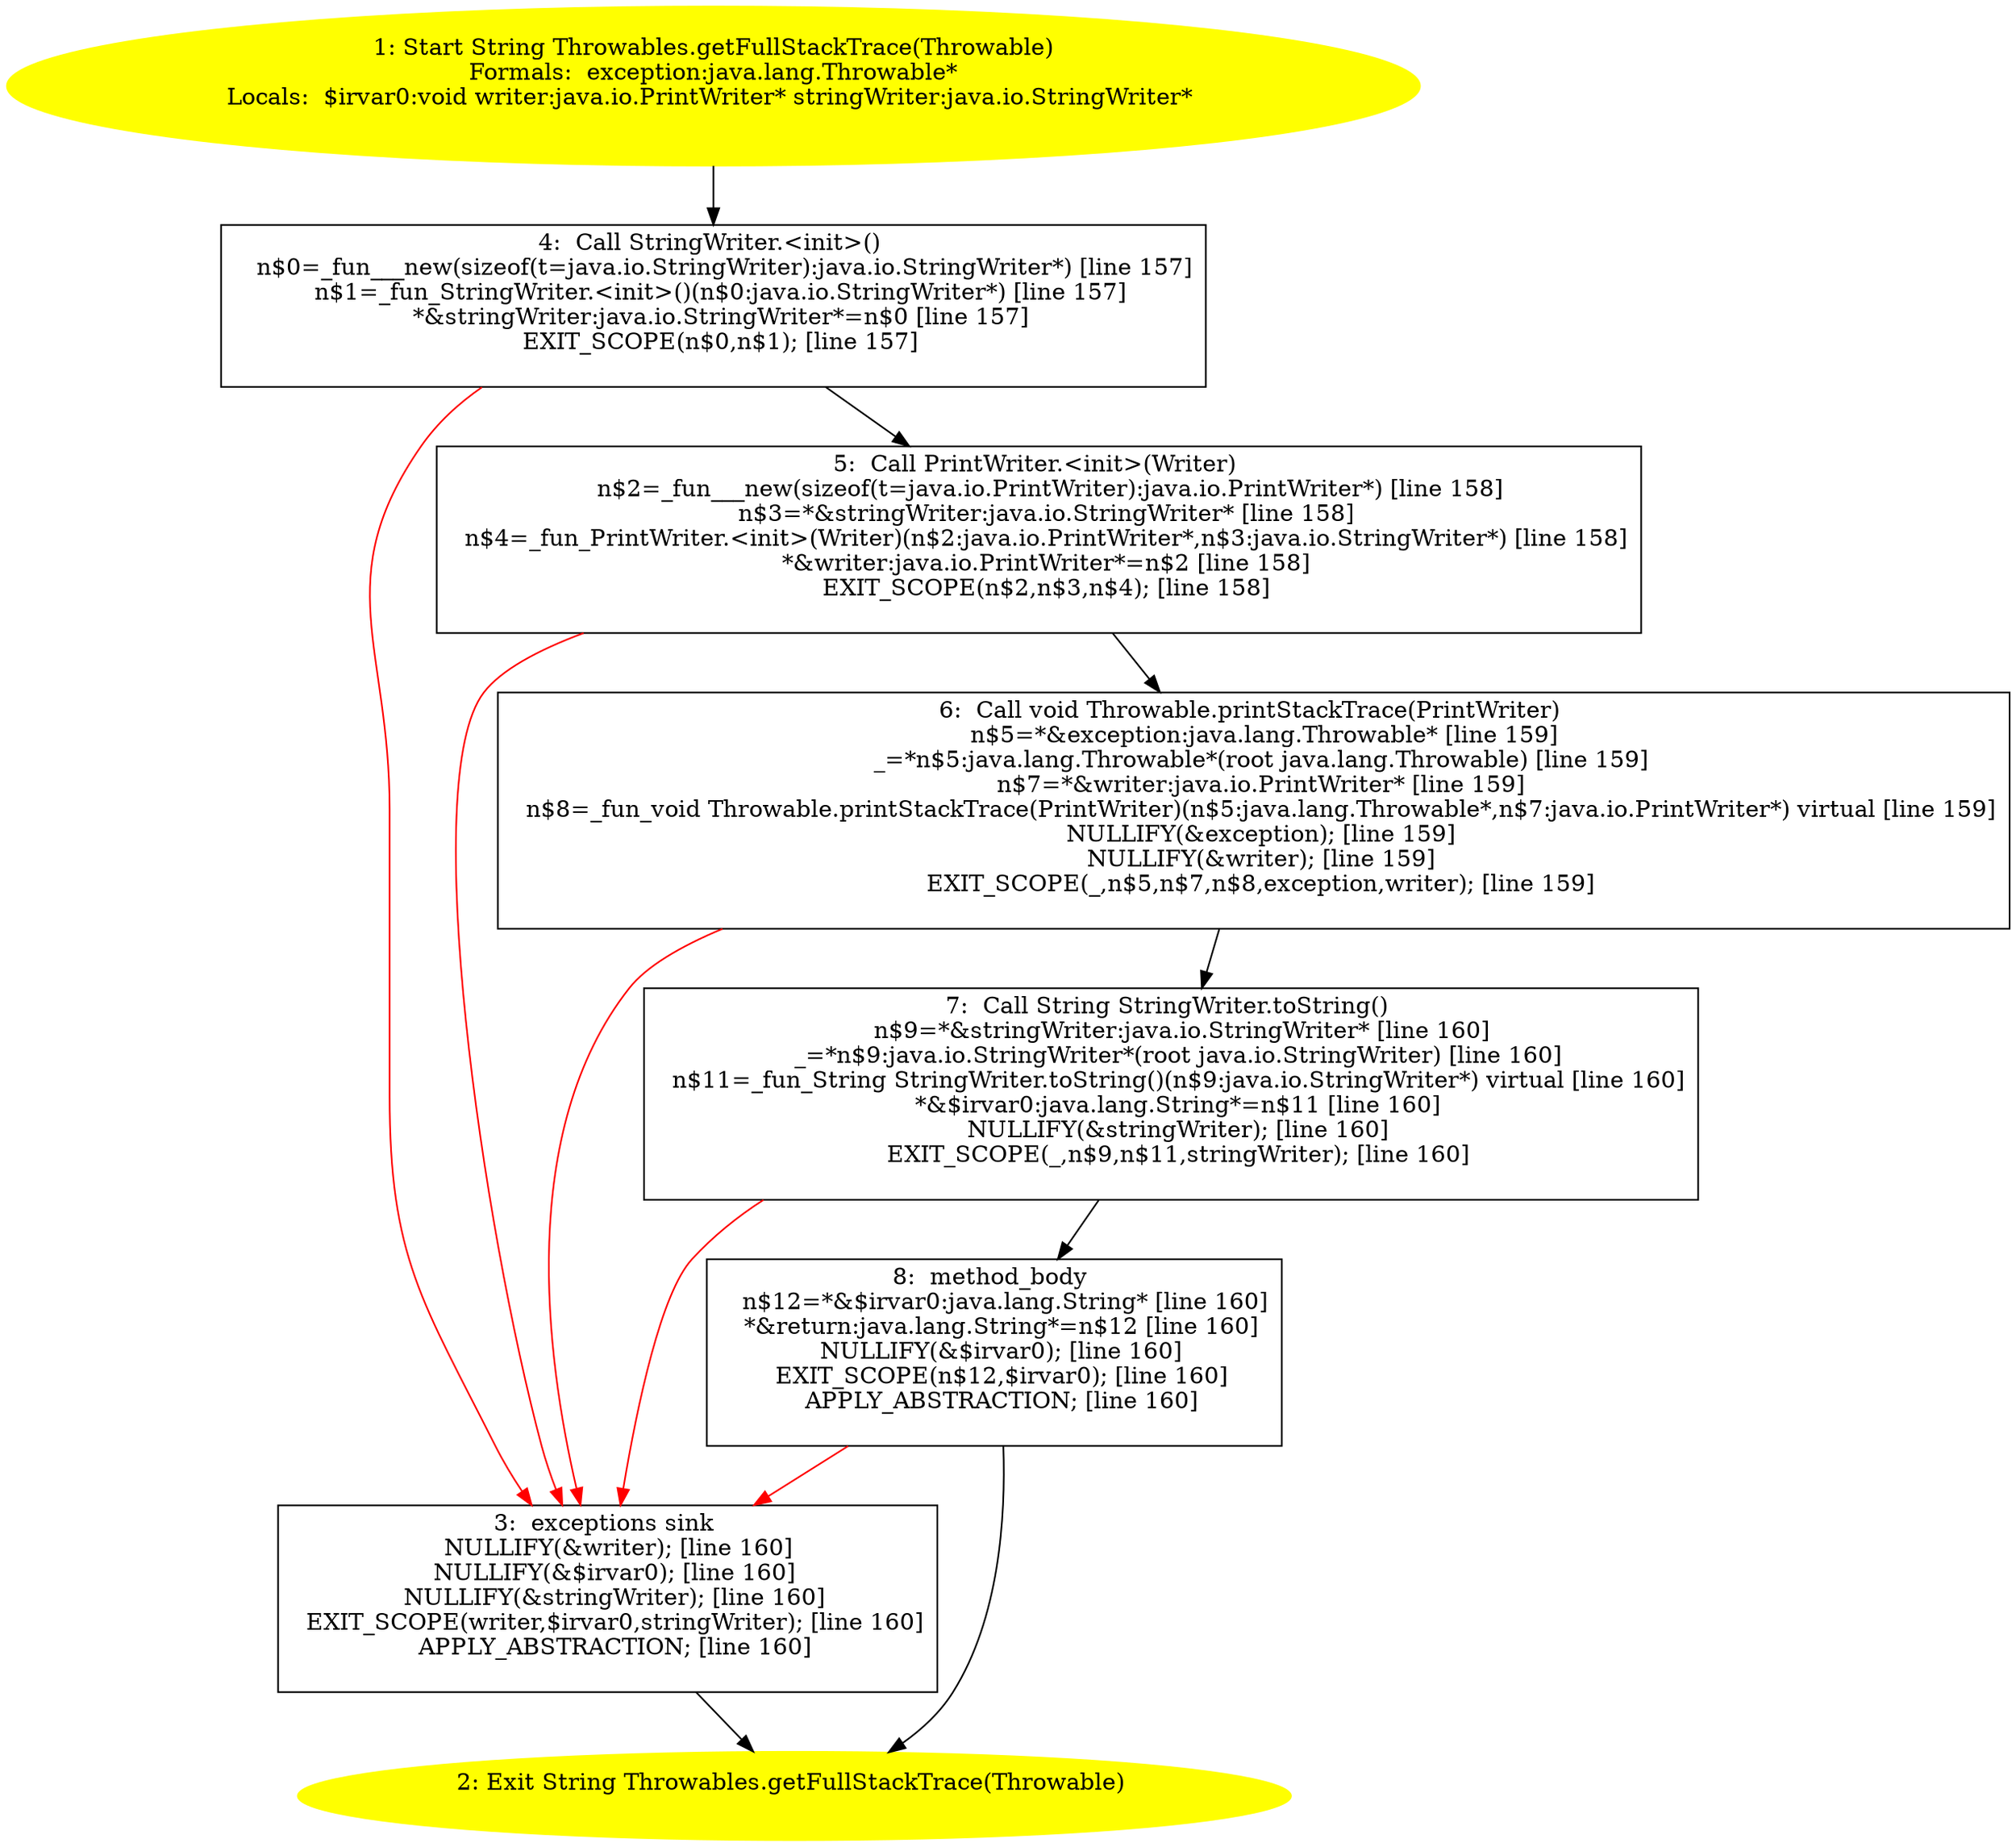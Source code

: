 /* @generated */
digraph cfg {
"org.junit.internal.Throwables.getFullStackTrace(java.lang.Throwable):java.lang.String.fea52ae3ad27a488c701be56fef16122_1" [label="1: Start String Throwables.getFullStackTrace(Throwable)\nFormals:  exception:java.lang.Throwable*\nLocals:  $irvar0:void writer:java.io.PrintWriter* stringWriter:java.io.StringWriter* \n  " color=yellow style=filled]
	

	 "org.junit.internal.Throwables.getFullStackTrace(java.lang.Throwable):java.lang.String.fea52ae3ad27a488c701be56fef16122_1" -> "org.junit.internal.Throwables.getFullStackTrace(java.lang.Throwable):java.lang.String.fea52ae3ad27a488c701be56fef16122_4" ;
"org.junit.internal.Throwables.getFullStackTrace(java.lang.Throwable):java.lang.String.fea52ae3ad27a488c701be56fef16122_2" [label="2: Exit String Throwables.getFullStackTrace(Throwable) \n  " color=yellow style=filled]
	

"org.junit.internal.Throwables.getFullStackTrace(java.lang.Throwable):java.lang.String.fea52ae3ad27a488c701be56fef16122_3" [label="3:  exceptions sink \n   NULLIFY(&writer); [line 160]\n  NULLIFY(&$irvar0); [line 160]\n  NULLIFY(&stringWriter); [line 160]\n  EXIT_SCOPE(writer,$irvar0,stringWriter); [line 160]\n  APPLY_ABSTRACTION; [line 160]\n " shape="box"]
	

	 "org.junit.internal.Throwables.getFullStackTrace(java.lang.Throwable):java.lang.String.fea52ae3ad27a488c701be56fef16122_3" -> "org.junit.internal.Throwables.getFullStackTrace(java.lang.Throwable):java.lang.String.fea52ae3ad27a488c701be56fef16122_2" ;
"org.junit.internal.Throwables.getFullStackTrace(java.lang.Throwable):java.lang.String.fea52ae3ad27a488c701be56fef16122_4" [label="4:  Call StringWriter.<init>() \n   n$0=_fun___new(sizeof(t=java.io.StringWriter):java.io.StringWriter*) [line 157]\n  n$1=_fun_StringWriter.<init>()(n$0:java.io.StringWriter*) [line 157]\n  *&stringWriter:java.io.StringWriter*=n$0 [line 157]\n  EXIT_SCOPE(n$0,n$1); [line 157]\n " shape="box"]
	

	 "org.junit.internal.Throwables.getFullStackTrace(java.lang.Throwable):java.lang.String.fea52ae3ad27a488c701be56fef16122_4" -> "org.junit.internal.Throwables.getFullStackTrace(java.lang.Throwable):java.lang.String.fea52ae3ad27a488c701be56fef16122_5" ;
	 "org.junit.internal.Throwables.getFullStackTrace(java.lang.Throwable):java.lang.String.fea52ae3ad27a488c701be56fef16122_4" -> "org.junit.internal.Throwables.getFullStackTrace(java.lang.Throwable):java.lang.String.fea52ae3ad27a488c701be56fef16122_3" [color="red" ];
"org.junit.internal.Throwables.getFullStackTrace(java.lang.Throwable):java.lang.String.fea52ae3ad27a488c701be56fef16122_5" [label="5:  Call PrintWriter.<init>(Writer) \n   n$2=_fun___new(sizeof(t=java.io.PrintWriter):java.io.PrintWriter*) [line 158]\n  n$3=*&stringWriter:java.io.StringWriter* [line 158]\n  n$4=_fun_PrintWriter.<init>(Writer)(n$2:java.io.PrintWriter*,n$3:java.io.StringWriter*) [line 158]\n  *&writer:java.io.PrintWriter*=n$2 [line 158]\n  EXIT_SCOPE(n$2,n$3,n$4); [line 158]\n " shape="box"]
	

	 "org.junit.internal.Throwables.getFullStackTrace(java.lang.Throwable):java.lang.String.fea52ae3ad27a488c701be56fef16122_5" -> "org.junit.internal.Throwables.getFullStackTrace(java.lang.Throwable):java.lang.String.fea52ae3ad27a488c701be56fef16122_6" ;
	 "org.junit.internal.Throwables.getFullStackTrace(java.lang.Throwable):java.lang.String.fea52ae3ad27a488c701be56fef16122_5" -> "org.junit.internal.Throwables.getFullStackTrace(java.lang.Throwable):java.lang.String.fea52ae3ad27a488c701be56fef16122_3" [color="red" ];
"org.junit.internal.Throwables.getFullStackTrace(java.lang.Throwable):java.lang.String.fea52ae3ad27a488c701be56fef16122_6" [label="6:  Call void Throwable.printStackTrace(PrintWriter) \n   n$5=*&exception:java.lang.Throwable* [line 159]\n  _=*n$5:java.lang.Throwable*(root java.lang.Throwable) [line 159]\n  n$7=*&writer:java.io.PrintWriter* [line 159]\n  n$8=_fun_void Throwable.printStackTrace(PrintWriter)(n$5:java.lang.Throwable*,n$7:java.io.PrintWriter*) virtual [line 159]\n  NULLIFY(&exception); [line 159]\n  NULLIFY(&writer); [line 159]\n  EXIT_SCOPE(_,n$5,n$7,n$8,exception,writer); [line 159]\n " shape="box"]
	

	 "org.junit.internal.Throwables.getFullStackTrace(java.lang.Throwable):java.lang.String.fea52ae3ad27a488c701be56fef16122_6" -> "org.junit.internal.Throwables.getFullStackTrace(java.lang.Throwable):java.lang.String.fea52ae3ad27a488c701be56fef16122_7" ;
	 "org.junit.internal.Throwables.getFullStackTrace(java.lang.Throwable):java.lang.String.fea52ae3ad27a488c701be56fef16122_6" -> "org.junit.internal.Throwables.getFullStackTrace(java.lang.Throwable):java.lang.String.fea52ae3ad27a488c701be56fef16122_3" [color="red" ];
"org.junit.internal.Throwables.getFullStackTrace(java.lang.Throwable):java.lang.String.fea52ae3ad27a488c701be56fef16122_7" [label="7:  Call String StringWriter.toString() \n   n$9=*&stringWriter:java.io.StringWriter* [line 160]\n  _=*n$9:java.io.StringWriter*(root java.io.StringWriter) [line 160]\n  n$11=_fun_String StringWriter.toString()(n$9:java.io.StringWriter*) virtual [line 160]\n  *&$irvar0:java.lang.String*=n$11 [line 160]\n  NULLIFY(&stringWriter); [line 160]\n  EXIT_SCOPE(_,n$9,n$11,stringWriter); [line 160]\n " shape="box"]
	

	 "org.junit.internal.Throwables.getFullStackTrace(java.lang.Throwable):java.lang.String.fea52ae3ad27a488c701be56fef16122_7" -> "org.junit.internal.Throwables.getFullStackTrace(java.lang.Throwable):java.lang.String.fea52ae3ad27a488c701be56fef16122_8" ;
	 "org.junit.internal.Throwables.getFullStackTrace(java.lang.Throwable):java.lang.String.fea52ae3ad27a488c701be56fef16122_7" -> "org.junit.internal.Throwables.getFullStackTrace(java.lang.Throwable):java.lang.String.fea52ae3ad27a488c701be56fef16122_3" [color="red" ];
"org.junit.internal.Throwables.getFullStackTrace(java.lang.Throwable):java.lang.String.fea52ae3ad27a488c701be56fef16122_8" [label="8:  method_body \n   n$12=*&$irvar0:java.lang.String* [line 160]\n  *&return:java.lang.String*=n$12 [line 160]\n  NULLIFY(&$irvar0); [line 160]\n  EXIT_SCOPE(n$12,$irvar0); [line 160]\n  APPLY_ABSTRACTION; [line 160]\n " shape="box"]
	

	 "org.junit.internal.Throwables.getFullStackTrace(java.lang.Throwable):java.lang.String.fea52ae3ad27a488c701be56fef16122_8" -> "org.junit.internal.Throwables.getFullStackTrace(java.lang.Throwable):java.lang.String.fea52ae3ad27a488c701be56fef16122_2" ;
	 "org.junit.internal.Throwables.getFullStackTrace(java.lang.Throwable):java.lang.String.fea52ae3ad27a488c701be56fef16122_8" -> "org.junit.internal.Throwables.getFullStackTrace(java.lang.Throwable):java.lang.String.fea52ae3ad27a488c701be56fef16122_3" [color="red" ];
}
